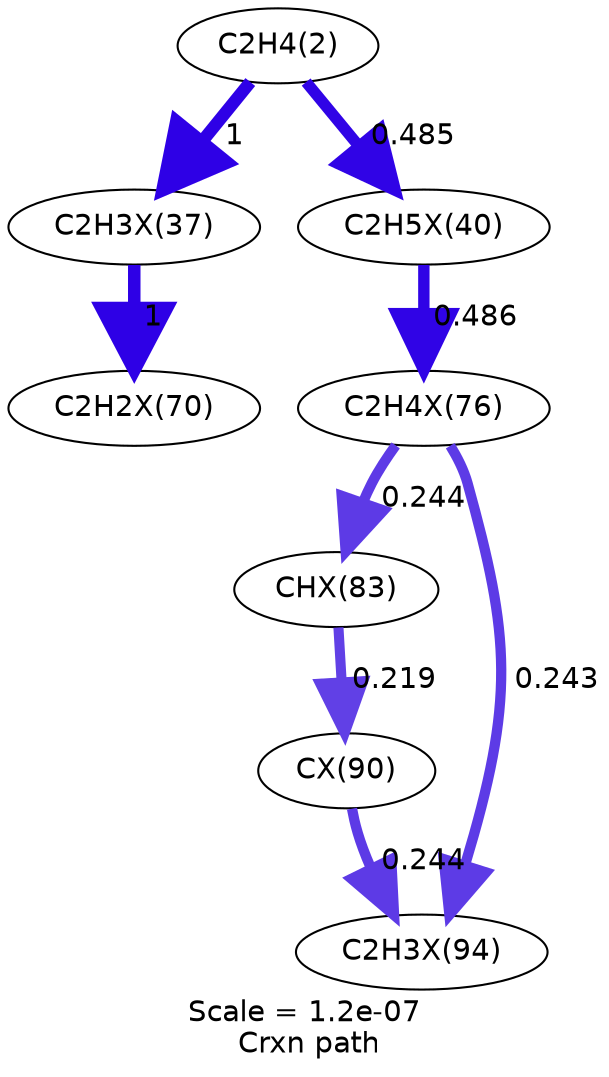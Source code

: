 digraph reaction_paths {
center=1;
s5 -> s10[fontname="Helvetica", style="setlinewidth(6)", arrowsize=3, color="0.7, 1.5, 0.9"
, label=" 1"];
s5 -> s12[fontname="Helvetica", style="setlinewidth(5.45)", arrowsize=2.73, color="0.7, 0.985, 0.9"
, label=" 0.485"];
s10 -> s15[fontname="Helvetica", style="setlinewidth(6)", arrowsize=3, color="0.7, 1.5, 0.9"
, label=" 1"];
s12 -> s17[fontname="Helvetica", style="setlinewidth(5.46)", arrowsize=2.73, color="0.7, 0.986, 0.9"
, label=" 0.486"];
s21 -> s26[fontname="Helvetica", style="setlinewidth(4.85)", arrowsize=2.43, color="0.7, 0.719, 0.9"
, label=" 0.219"];
s17 -> s21[fontname="Helvetica", style="setlinewidth(4.93)", arrowsize=2.47, color="0.7, 0.744, 0.9"
, label=" 0.244"];
s26 -> s28[fontname="Helvetica", style="setlinewidth(4.93)", arrowsize=2.47, color="0.7, 0.744, 0.9"
, label=" 0.244"];
s17 -> s28[fontname="Helvetica", style="setlinewidth(4.93)", arrowsize=2.47, color="0.7, 0.743, 0.9"
, label=" 0.243"];
s5 [ fontname="Helvetica", label="C2H4(2)"];
s10 [ fontname="Helvetica", label="C2H3X(37)"];
s12 [ fontname="Helvetica", label="C2H5X(40)"];
s15 [ fontname="Helvetica", label="C2H2X(70)"];
s17 [ fontname="Helvetica", label="C2H4X(76)"];
s21 [ fontname="Helvetica", label="CHX(83)"];
s26 [ fontname="Helvetica", label="CX(90)"];
s28 [ fontname="Helvetica", label="C2H3X(94)"];
 label = "Scale = 1.2e-07\l Crxn path";
 fontname = "Helvetica";
}
